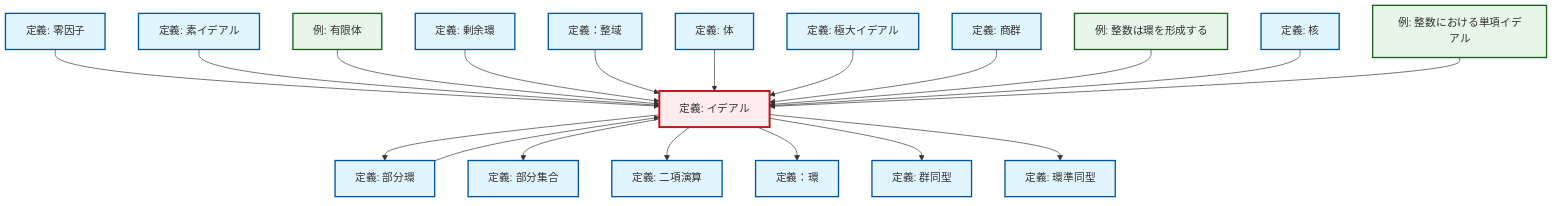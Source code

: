 graph TD
    classDef definition fill:#e1f5fe,stroke:#01579b,stroke-width:2px
    classDef theorem fill:#f3e5f5,stroke:#4a148c,stroke-width:2px
    classDef axiom fill:#fff3e0,stroke:#e65100,stroke-width:2px
    classDef example fill:#e8f5e9,stroke:#1b5e20,stroke-width:2px
    classDef current fill:#ffebee,stroke:#b71c1c,stroke-width:3px
    def-field["定義: 体"]:::definition
    def-prime-ideal["定義: 素イデアル"]:::definition
    def-kernel["定義: 核"]:::definition
    ex-principal-ideal["例: 整数における単項イデアル"]:::example
    def-ring-homomorphism["定義: 環準同型"]:::definition
    def-isomorphism["定義: 群同型"]:::definition
    def-ideal["定義: イデアル"]:::definition
    def-integral-domain["定義：整域"]:::definition
    def-binary-operation["定義: 二項演算"]:::definition
    def-ring["定義：環"]:::definition
    def-quotient-group["定義: 商群"]:::definition
    def-subset["定義: 部分集合"]:::definition
    ex-finite-field["例: 有限体"]:::example
    def-maximal-ideal["定義: 極大イデアル"]:::definition
    def-zero-divisor["定義: 零因子"]:::definition
    def-subring["定義: 部分環"]:::definition
    def-quotient-ring["定義: 剰余環"]:::definition
    ex-integers-ring["例: 整数は環を形成する"]:::example
    def-zero-divisor --> def-ideal
    def-ideal --> def-subring
    def-ideal --> def-subset
    def-subring --> def-ideal
    def-prime-ideal --> def-ideal
    ex-finite-field --> def-ideal
    def-quotient-ring --> def-ideal
    def-integral-domain --> def-ideal
    def-field --> def-ideal
    def-maximal-ideal --> def-ideal
    def-ideal --> def-binary-operation
    def-ideal --> def-ring
    def-ideal --> def-isomorphism
    def-quotient-group --> def-ideal
    ex-integers-ring --> def-ideal
    def-kernel --> def-ideal
    ex-principal-ideal --> def-ideal
    def-ideal --> def-ring-homomorphism
    class def-ideal current